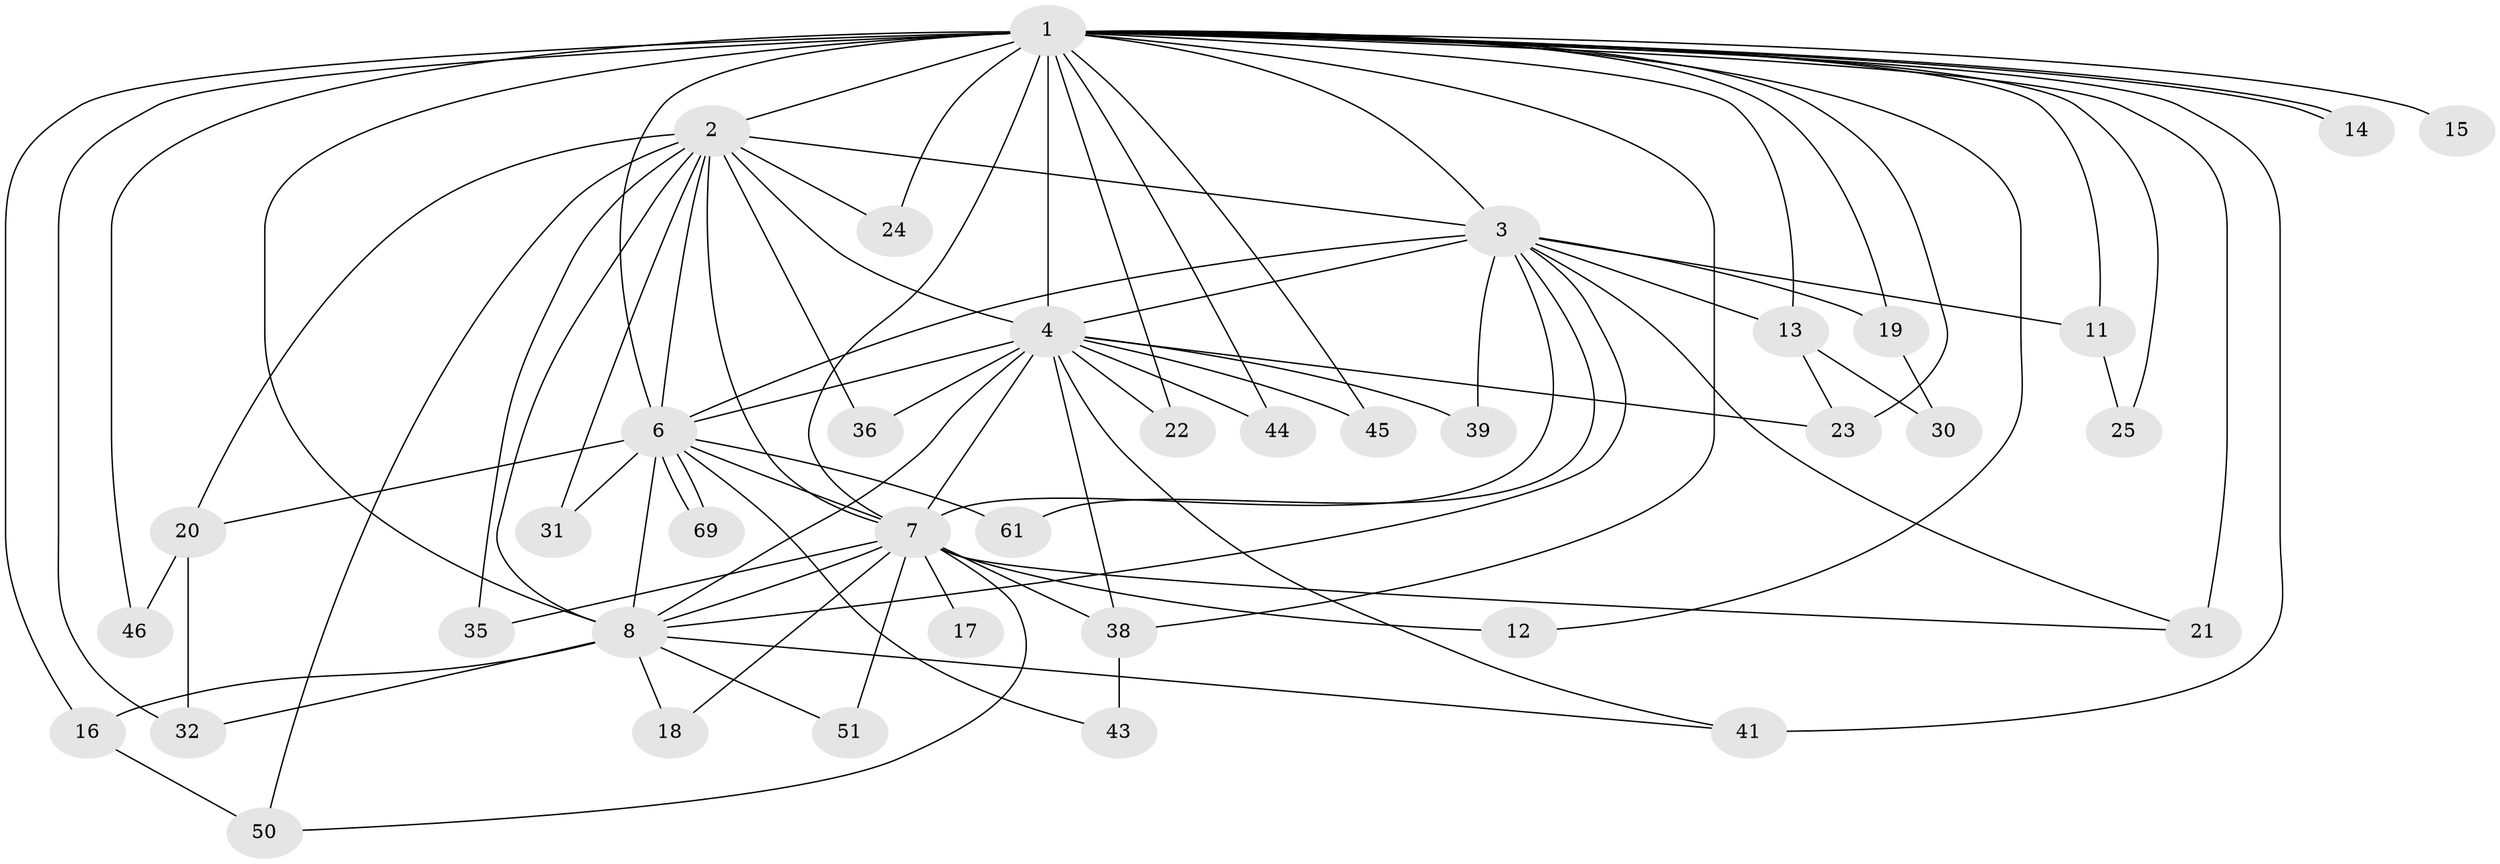 // original degree distribution, {26: 0.013157894736842105, 18: 0.02631578947368421, 17: 0.02631578947368421, 21: 0.02631578947368421, 19: 0.013157894736842105, 16: 0.013157894736842105, 20: 0.013157894736842105, 3: 0.15789473684210525, 2: 0.618421052631579, 4: 0.06578947368421052, 6: 0.013157894736842105, 5: 0.013157894736842105}
// Generated by graph-tools (version 1.1) at 2025/17/03/04/25 18:17:47]
// undirected, 38 vertices, 87 edges
graph export_dot {
graph [start="1"]
  node [color=gray90,style=filled];
  1 [super="+40+5+26"];
  2;
  3;
  4 [super="+76+42+33+37+34"];
  6;
  7 [super="+29+28+53+56+10"];
  8 [super="+47+71+49+27"];
  11;
  12;
  13;
  14;
  15;
  16;
  17;
  18;
  19;
  20 [super="+70"];
  21 [super="+59+67"];
  22;
  23 [super="+57"];
  24;
  25;
  30;
  31;
  32;
  35;
  36;
  38 [super="+65"];
  39;
  41;
  43;
  44;
  45;
  46;
  50 [super="+54"];
  51;
  61;
  69;
  1 -- 2 [weight=3];
  1 -- 3 [weight=3];
  1 -- 4 [weight=5];
  1 -- 6 [weight=4];
  1 -- 7 [weight=6];
  1 -- 8 [weight=4];
  1 -- 13;
  1 -- 14 [weight=3];
  1 -- 14;
  1 -- 15 [weight=2];
  1 -- 21 [weight=3];
  1 -- 25;
  1 -- 32;
  1 -- 38 [weight=2];
  1 -- 45;
  1 -- 46;
  1 -- 23;
  1 -- 11;
  1 -- 12;
  1 -- 16;
  1 -- 19;
  1 -- 22;
  1 -- 24;
  1 -- 41 [weight=2];
  1 -- 44;
  2 -- 3;
  2 -- 4 [weight=2];
  2 -- 6;
  2 -- 7 [weight=3];
  2 -- 8 [weight=2];
  2 -- 20;
  2 -- 24;
  2 -- 31;
  2 -- 35;
  2 -- 36;
  2 -- 50;
  3 -- 4 [weight=2];
  3 -- 6;
  3 -- 7 [weight=2];
  3 -- 8 [weight=2];
  3 -- 11;
  3 -- 13;
  3 -- 19;
  3 -- 39;
  3 -- 61;
  3 -- 21;
  4 -- 6 [weight=2];
  4 -- 7 [weight=6];
  4 -- 8;
  4 -- 22;
  4 -- 23;
  4 -- 39;
  4 -- 45;
  4 -- 36;
  4 -- 38;
  4 -- 41;
  4 -- 44;
  6 -- 7 [weight=3];
  6 -- 8 [weight=2];
  6 -- 20;
  6 -- 31;
  6 -- 43;
  6 -- 61;
  6 -- 69;
  6 -- 69;
  7 -- 8 [weight=2];
  7 -- 18;
  7 -- 21;
  7 -- 35;
  7 -- 38;
  7 -- 12;
  7 -- 17;
  7 -- 50;
  7 -- 51;
  8 -- 16;
  8 -- 18;
  8 -- 32;
  8 -- 51;
  8 -- 41;
  11 -- 25;
  13 -- 23;
  13 -- 30;
  16 -- 50;
  19 -- 30;
  20 -- 46;
  20 -- 32;
  38 -- 43;
}
